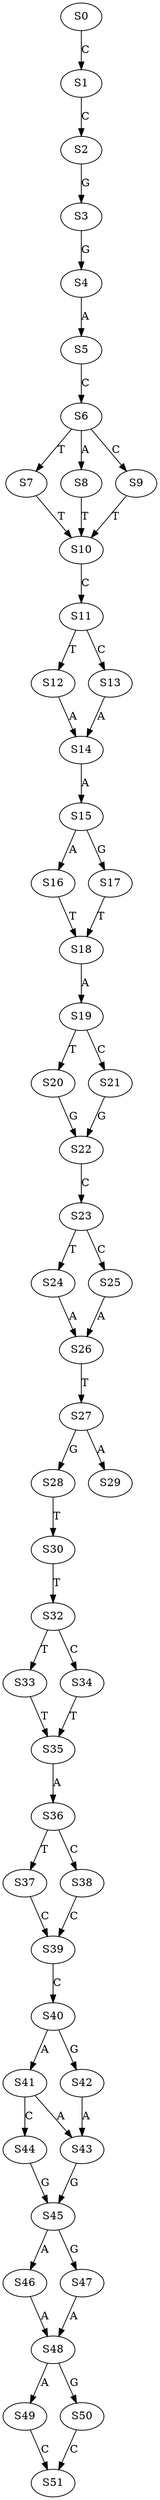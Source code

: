 strict digraph  {
	S0 -> S1 [ label = C ];
	S1 -> S2 [ label = C ];
	S2 -> S3 [ label = G ];
	S3 -> S4 [ label = G ];
	S4 -> S5 [ label = A ];
	S5 -> S6 [ label = C ];
	S6 -> S7 [ label = T ];
	S6 -> S8 [ label = A ];
	S6 -> S9 [ label = C ];
	S7 -> S10 [ label = T ];
	S8 -> S10 [ label = T ];
	S9 -> S10 [ label = T ];
	S10 -> S11 [ label = C ];
	S11 -> S12 [ label = T ];
	S11 -> S13 [ label = C ];
	S12 -> S14 [ label = A ];
	S13 -> S14 [ label = A ];
	S14 -> S15 [ label = A ];
	S15 -> S16 [ label = A ];
	S15 -> S17 [ label = G ];
	S16 -> S18 [ label = T ];
	S17 -> S18 [ label = T ];
	S18 -> S19 [ label = A ];
	S19 -> S20 [ label = T ];
	S19 -> S21 [ label = C ];
	S20 -> S22 [ label = G ];
	S21 -> S22 [ label = G ];
	S22 -> S23 [ label = C ];
	S23 -> S24 [ label = T ];
	S23 -> S25 [ label = C ];
	S24 -> S26 [ label = A ];
	S25 -> S26 [ label = A ];
	S26 -> S27 [ label = T ];
	S27 -> S28 [ label = G ];
	S27 -> S29 [ label = A ];
	S28 -> S30 [ label = T ];
	S30 -> S32 [ label = T ];
	S32 -> S33 [ label = T ];
	S32 -> S34 [ label = C ];
	S33 -> S35 [ label = T ];
	S34 -> S35 [ label = T ];
	S35 -> S36 [ label = A ];
	S36 -> S37 [ label = T ];
	S36 -> S38 [ label = C ];
	S37 -> S39 [ label = C ];
	S38 -> S39 [ label = C ];
	S39 -> S40 [ label = C ];
	S40 -> S41 [ label = A ];
	S40 -> S42 [ label = G ];
	S41 -> S43 [ label = A ];
	S41 -> S44 [ label = C ];
	S42 -> S43 [ label = A ];
	S43 -> S45 [ label = G ];
	S44 -> S45 [ label = G ];
	S45 -> S46 [ label = A ];
	S45 -> S47 [ label = G ];
	S46 -> S48 [ label = A ];
	S47 -> S48 [ label = A ];
	S48 -> S49 [ label = A ];
	S48 -> S50 [ label = G ];
	S49 -> S51 [ label = C ];
	S50 -> S51 [ label = C ];
}
